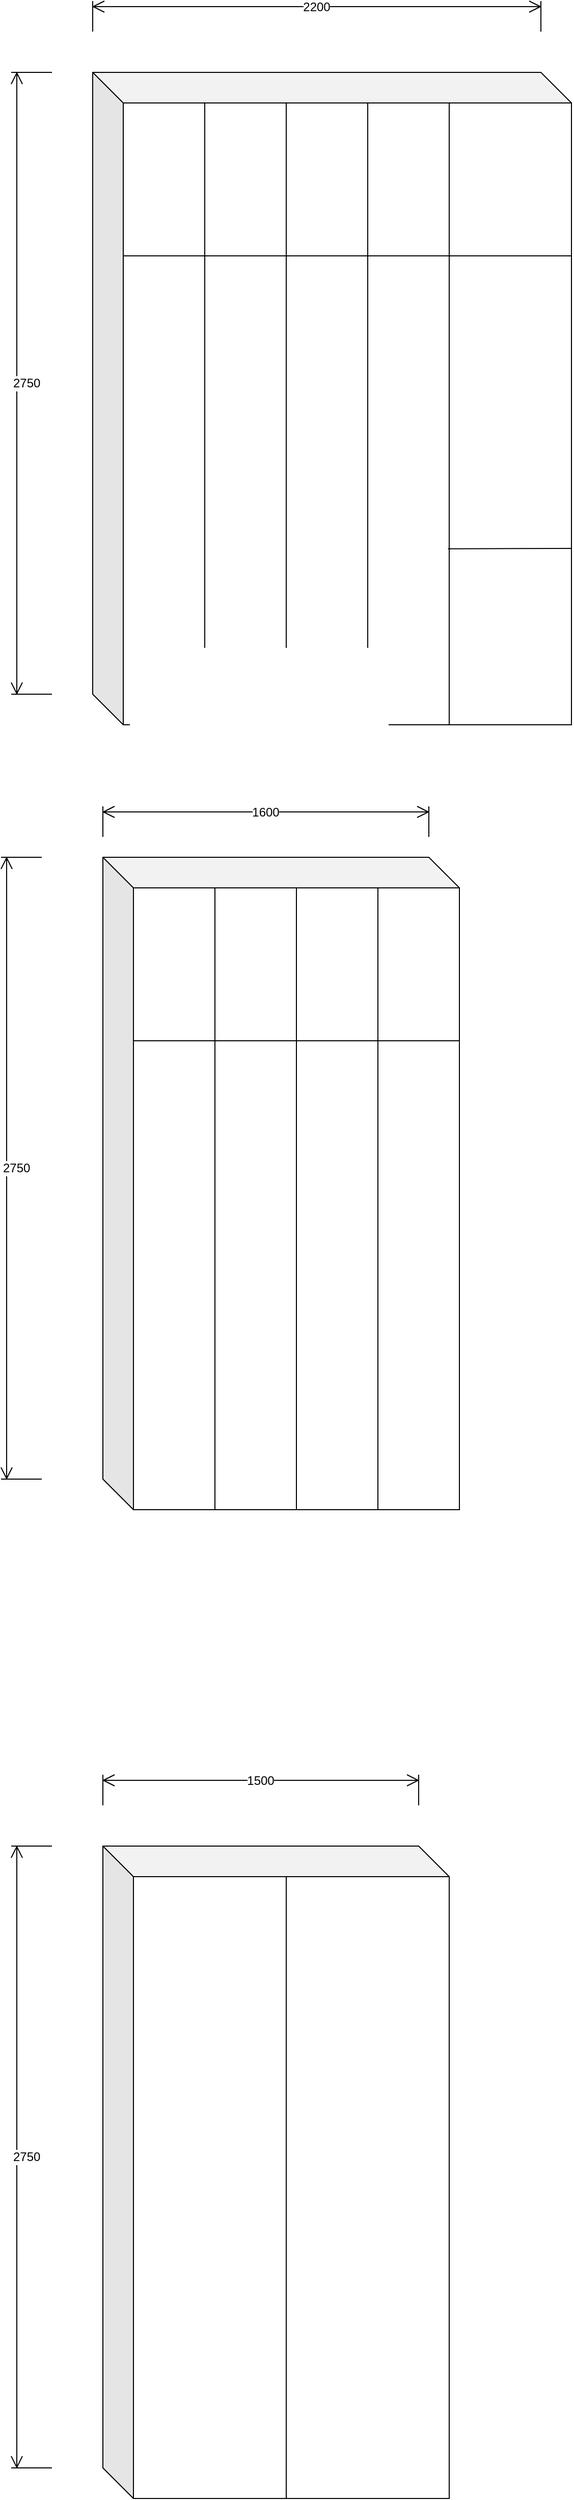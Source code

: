 <mxfile version="13.4.9" type="github">
  <diagram id="OUFotzu2nuJO9HsXuHpa" name="Page-1">
    <mxGraphModel dx="1694" dy="1034" grid="1" gridSize="10" guides="1" tooltips="1" connect="1" arrows="1" fold="1" page="1" pageScale="1" pageWidth="827" pageHeight="1169" math="0" shadow="0">
      <root>
        <mxCell id="0" />
        <mxCell id="1" parent="0" />
        <mxCell id="x0C-eYwyRsTy7gLF-6HN-1" value="" style="shape=cube;whiteSpace=wrap;html=1;boundedLbl=1;backgroundOutline=1;darkOpacity=0.05;darkOpacity2=0.1;size=30;" vertex="1" parent="1">
          <mxGeometry x="160" y="200" width="470" height="640" as="geometry" />
        </mxCell>
        <mxCell id="x0C-eYwyRsTy7gLF-6HN-5" value="" style="rounded=0;whiteSpace=wrap;html=1;" vertex="1" parent="1">
          <mxGeometry x="190" y="230" width="80" height="610" as="geometry" />
        </mxCell>
        <mxCell id="x0C-eYwyRsTy7gLF-6HN-9" value="" style="rounded=0;whiteSpace=wrap;html=1;" vertex="1" parent="1">
          <mxGeometry x="270" y="230" width="80" height="610" as="geometry" />
        </mxCell>
        <mxCell id="x0C-eYwyRsTy7gLF-6HN-10" value="" style="rounded=0;whiteSpace=wrap;html=1;" vertex="1" parent="1">
          <mxGeometry x="350" y="230" width="80" height="610" as="geometry" />
        </mxCell>
        <mxCell id="x0C-eYwyRsTy7gLF-6HN-11" value="" style="rounded=0;whiteSpace=wrap;html=1;" vertex="1" parent="1">
          <mxGeometry x="430" y="230" width="80" height="610" as="geometry" />
        </mxCell>
        <mxCell id="x0C-eYwyRsTy7gLF-6HN-12" value="" style="rounded=0;whiteSpace=wrap;html=1;" vertex="1" parent="1">
          <mxGeometry x="510" y="230" width="120" height="610" as="geometry" />
        </mxCell>
        <mxCell id="x0C-eYwyRsTy7gLF-6HN-15" value="" style="endArrow=none;html=1;" edge="1" parent="1">
          <mxGeometry width="50" height="50" relative="1" as="geometry">
            <mxPoint x="190" y="380" as="sourcePoint" />
            <mxPoint x="630" y="380" as="targetPoint" />
          </mxGeometry>
        </mxCell>
        <mxCell id="x0C-eYwyRsTy7gLF-6HN-16" value="" style="endArrow=none;html=1;exitX=-0.01;exitY=0.717;exitDx=0;exitDy=0;exitPerimeter=0;" edge="1" parent="1" source="x0C-eYwyRsTy7gLF-6HN-12">
          <mxGeometry width="50" height="50" relative="1" as="geometry">
            <mxPoint x="870" y="710" as="sourcePoint" />
            <mxPoint x="630" y="667" as="targetPoint" />
          </mxGeometry>
        </mxCell>
        <mxCell id="x0C-eYwyRsTy7gLF-6HN-19" value="" style="shape=cube;whiteSpace=wrap;html=1;boundedLbl=1;backgroundOutline=1;darkOpacity=0.05;darkOpacity2=0.1;size=30;" vertex="1" parent="1">
          <mxGeometry x="170" y="970" width="350" height="640" as="geometry" />
        </mxCell>
        <mxCell id="x0C-eYwyRsTy7gLF-6HN-20" value="" style="rounded=0;whiteSpace=wrap;html=1;" vertex="1" parent="1">
          <mxGeometry x="200" y="1000" width="80" height="610" as="geometry" />
        </mxCell>
        <mxCell id="x0C-eYwyRsTy7gLF-6HN-21" value="" style="rounded=0;whiteSpace=wrap;html=1;" vertex="1" parent="1">
          <mxGeometry x="280" y="1000" width="80" height="610" as="geometry" />
        </mxCell>
        <mxCell id="x0C-eYwyRsTy7gLF-6HN-22" value="" style="rounded=0;whiteSpace=wrap;html=1;" vertex="1" parent="1">
          <mxGeometry x="360" y="1000" width="80" height="610" as="geometry" />
        </mxCell>
        <mxCell id="x0C-eYwyRsTy7gLF-6HN-23" value="" style="rounded=0;whiteSpace=wrap;html=1;" vertex="1" parent="1">
          <mxGeometry x="440" y="1000" width="80" height="610" as="geometry" />
        </mxCell>
        <mxCell id="x0C-eYwyRsTy7gLF-6HN-25" value="" style="endArrow=none;html=1;" edge="1" parent="1">
          <mxGeometry width="50" height="50" relative="1" as="geometry">
            <mxPoint x="200" y="1150" as="sourcePoint" />
            <mxPoint x="520" y="1150" as="targetPoint" />
          </mxGeometry>
        </mxCell>
        <mxCell id="x0C-eYwyRsTy7gLF-6HN-27" value="" style="shape=cube;whiteSpace=wrap;html=1;boundedLbl=1;backgroundOutline=1;darkOpacity=0.05;darkOpacity2=0.1;size=30;" vertex="1" parent="1">
          <mxGeometry x="170" y="1940" width="340" height="640" as="geometry" />
        </mxCell>
        <mxCell id="x0C-eYwyRsTy7gLF-6HN-28" value="" style="rounded=0;whiteSpace=wrap;html=1;" vertex="1" parent="1">
          <mxGeometry x="200" y="1970" width="150" height="610" as="geometry" />
        </mxCell>
        <mxCell id="x0C-eYwyRsTy7gLF-6HN-33" value="2200" style="shape=dimension;direction=west;whiteSpace=wrap;html=1;align=center;points=[];verticalAlign=top;spacingTop=-8;labelBackgroundColor=#ffffff" vertex="1" parent="1">
          <mxGeometry x="160" y="130" width="440" height="30" as="geometry" />
        </mxCell>
        <mxCell id="x0C-eYwyRsTy7gLF-6HN-34" value="2750" style="shape=dimension;direction=south;whiteSpace=wrap;html=1;align=left;points=[];verticalAlign=middle;labelBackgroundColor=#ffffff" vertex="1" parent="1">
          <mxGeometry x="80" y="200" width="40" height="610" as="geometry" />
        </mxCell>
        <mxCell id="x0C-eYwyRsTy7gLF-6HN-36" value="2750" style="shape=dimension;direction=south;whiteSpace=wrap;html=1;align=left;points=[];verticalAlign=middle;labelBackgroundColor=#ffffff" vertex="1" parent="1">
          <mxGeometry x="70" y="970" width="40" height="610" as="geometry" />
        </mxCell>
        <mxCell id="x0C-eYwyRsTy7gLF-6HN-37" value="1600" style="shape=dimension;direction=west;whiteSpace=wrap;html=1;align=center;points=[];verticalAlign=top;spacingTop=-8;labelBackgroundColor=#ffffff" vertex="1" parent="1">
          <mxGeometry x="170" y="920" width="320" height="30" as="geometry" />
        </mxCell>
        <mxCell id="x0C-eYwyRsTy7gLF-6HN-38" value="2750" style="shape=dimension;direction=south;whiteSpace=wrap;html=1;align=left;points=[];verticalAlign=middle;labelBackgroundColor=#ffffff" vertex="1" parent="1">
          <mxGeometry x="80" y="1940" width="40" height="610" as="geometry" />
        </mxCell>
        <mxCell id="x0C-eYwyRsTy7gLF-6HN-39" value="1500" style="shape=dimension;direction=west;whiteSpace=wrap;html=1;align=center;points=[];verticalAlign=top;spacingTop=-8;labelBackgroundColor=#ffffff" vertex="1" parent="1">
          <mxGeometry x="170" y="1870" width="310" height="30" as="geometry" />
        </mxCell>
      </root>
    </mxGraphModel>
  </diagram>
</mxfile>
